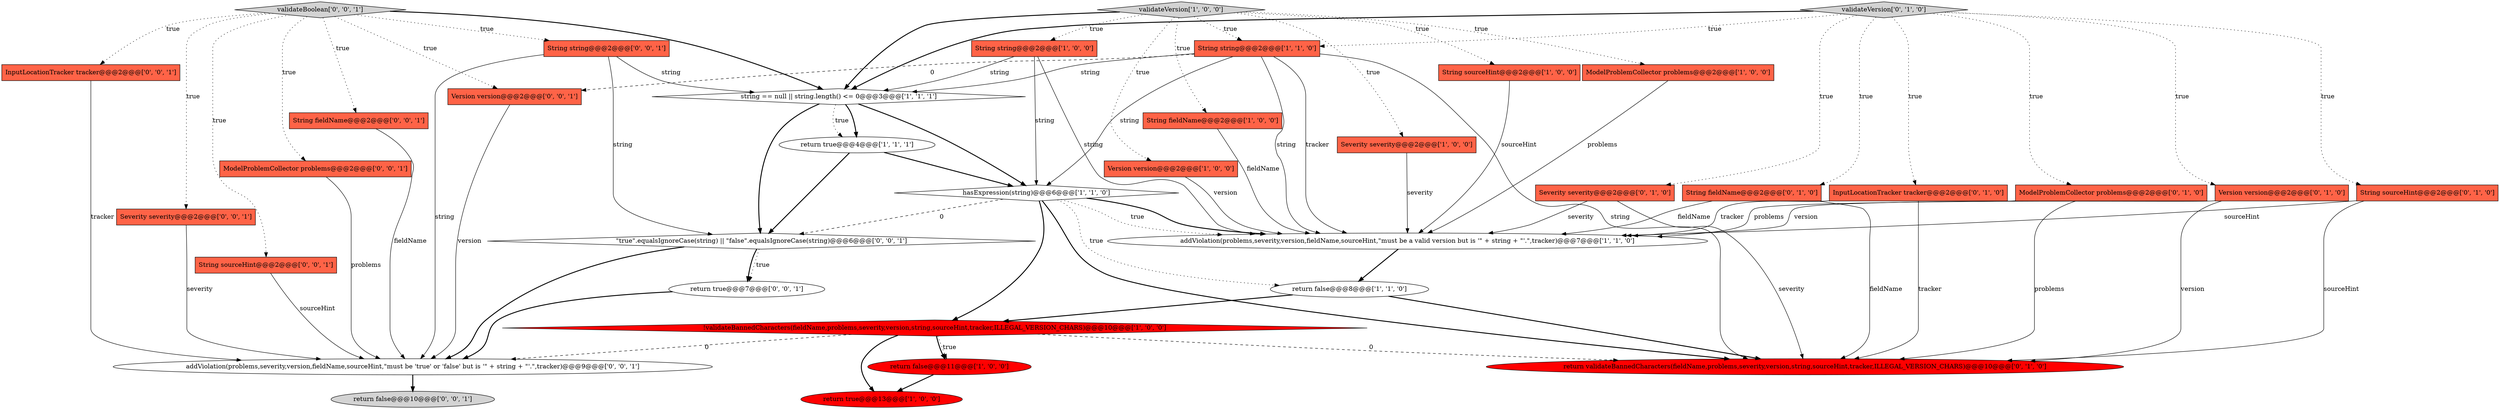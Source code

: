 digraph {
35 [style = filled, label = "Version version@@@2@@@['0', '0', '1']", fillcolor = tomato, shape = box image = "AAA0AAABBB3BBB"];
25 [style = filled, label = "InputLocationTracker tracker@@@2@@@['0', '0', '1']", fillcolor = tomato, shape = box image = "AAA0AAABBB3BBB"];
32 [style = filled, label = "addViolation(problems,severity,version,fieldName,sourceHint,\"must be 'true' or 'false' but is '\" + string + \"'.\",tracker)@@@9@@@['0', '0', '1']", fillcolor = white, shape = ellipse image = "AAA0AAABBB3BBB"];
0 [style = filled, label = "return true@@@13@@@['1', '0', '0']", fillcolor = red, shape = ellipse image = "AAA1AAABBB1BBB"];
34 [style = filled, label = "return false@@@10@@@['0', '0', '1']", fillcolor = lightgray, shape = ellipse image = "AAA0AAABBB3BBB"];
4 [style = filled, label = "ModelProblemCollector problems@@@2@@@['1', '0', '0']", fillcolor = tomato, shape = box image = "AAA0AAABBB1BBB"];
26 [style = filled, label = "String fieldName@@@2@@@['0', '0', '1']", fillcolor = tomato, shape = box image = "AAA0AAABBB3BBB"];
2 [style = filled, label = "String fieldName@@@2@@@['1', '0', '0']", fillcolor = tomato, shape = box image = "AAA0AAABBB1BBB"];
3 [style = filled, label = "return true@@@4@@@['1', '1', '1']", fillcolor = white, shape = ellipse image = "AAA0AAABBB1BBB"];
19 [style = filled, label = "validateVersion['0', '1', '0']", fillcolor = lightgray, shape = diamond image = "AAA0AAABBB2BBB"];
6 [style = filled, label = "Severity severity@@@2@@@['1', '0', '0']", fillcolor = tomato, shape = box image = "AAA0AAABBB1BBB"];
15 [style = filled, label = "String string@@@2@@@['1', '1', '0']", fillcolor = tomato, shape = box image = "AAA0AAABBB1BBB"];
7 [style = filled, label = "return false@@@11@@@['1', '0', '0']", fillcolor = red, shape = ellipse image = "AAA1AAABBB1BBB"];
30 [style = filled, label = "\"true\".equalsIgnoreCase(string) || \"false\".equalsIgnoreCase(string)@@@6@@@['0', '0', '1']", fillcolor = white, shape = diamond image = "AAA0AAABBB3BBB"];
5 [style = filled, label = "hasExpression(string)@@@6@@@['1', '1', '0']", fillcolor = white, shape = diamond image = "AAA0AAABBB1BBB"];
33 [style = filled, label = "ModelProblemCollector problems@@@2@@@['0', '0', '1']", fillcolor = tomato, shape = box image = "AAA0AAABBB3BBB"];
21 [style = filled, label = "Severity severity@@@2@@@['0', '1', '0']", fillcolor = tomato, shape = box image = "AAA0AAABBB2BBB"];
16 [style = filled, label = "String fieldName@@@2@@@['0', '1', '0']", fillcolor = tomato, shape = box image = "AAA0AAABBB2BBB"];
11 [style = filled, label = "string == null || string.length() <= 0@@@3@@@['1', '1', '1']", fillcolor = white, shape = diamond image = "AAA0AAABBB1BBB"];
12 [style = filled, label = "!validateBannedCharacters(fieldName,problems,severity,version,string,sourceHint,tracker,ILLEGAL_VERSION_CHARS)@@@10@@@['1', '0', '0']", fillcolor = red, shape = diamond image = "AAA1AAABBB1BBB"];
1 [style = filled, label = "return false@@@8@@@['1', '1', '0']", fillcolor = white, shape = ellipse image = "AAA0AAABBB1BBB"];
14 [style = filled, label = "addViolation(problems,severity,version,fieldName,sourceHint,\"must be a valid version but is '\" + string + \"'.\",tracker)@@@7@@@['1', '1', '0']", fillcolor = white, shape = ellipse image = "AAA0AAABBB1BBB"];
17 [style = filled, label = "InputLocationTracker tracker@@@2@@@['0', '1', '0']", fillcolor = tomato, shape = box image = "AAA0AAABBB2BBB"];
23 [style = filled, label = "ModelProblemCollector problems@@@2@@@['0', '1', '0']", fillcolor = tomato, shape = box image = "AAA0AAABBB2BBB"];
29 [style = filled, label = "Severity severity@@@2@@@['0', '0', '1']", fillcolor = tomato, shape = box image = "AAA0AAABBB3BBB"];
10 [style = filled, label = "Version version@@@2@@@['1', '0', '0']", fillcolor = tomato, shape = box image = "AAA0AAABBB1BBB"];
22 [style = filled, label = "Version version@@@2@@@['0', '1', '0']", fillcolor = tomato, shape = box image = "AAA0AAABBB2BBB"];
28 [style = filled, label = "validateBoolean['0', '0', '1']", fillcolor = lightgray, shape = diamond image = "AAA0AAABBB3BBB"];
20 [style = filled, label = "String sourceHint@@@2@@@['0', '1', '0']", fillcolor = tomato, shape = box image = "AAA0AAABBB2BBB"];
18 [style = filled, label = "return validateBannedCharacters(fieldName,problems,severity,version,string,sourceHint,tracker,ILLEGAL_VERSION_CHARS)@@@10@@@['0', '1', '0']", fillcolor = red, shape = ellipse image = "AAA1AAABBB2BBB"];
24 [style = filled, label = "String string@@@2@@@['0', '0', '1']", fillcolor = tomato, shape = box image = "AAA0AAABBB3BBB"];
8 [style = filled, label = "validateVersion['1', '0', '0']", fillcolor = lightgray, shape = diamond image = "AAA0AAABBB1BBB"];
9 [style = filled, label = "String string@@@2@@@['1', '0', '0']", fillcolor = tomato, shape = box image = "AAA0AAABBB1BBB"];
27 [style = filled, label = "return true@@@7@@@['0', '0', '1']", fillcolor = white, shape = ellipse image = "AAA0AAABBB3BBB"];
13 [style = filled, label = "String sourceHint@@@2@@@['1', '0', '0']", fillcolor = tomato, shape = box image = "AAA0AAABBB1BBB"];
31 [style = filled, label = "String sourceHint@@@2@@@['0', '0', '1']", fillcolor = tomato, shape = box image = "AAA0AAABBB3BBB"];
16->14 [style = solid, label="fieldName"];
27->32 [style = bold, label=""];
23->14 [style = solid, label="problems"];
28->35 [style = dotted, label="true"];
28->25 [style = dotted, label="true"];
5->1 [style = dotted, label="true"];
19->11 [style = bold, label=""];
32->34 [style = bold, label=""];
8->4 [style = dotted, label="true"];
12->7 [style = bold, label=""];
17->18 [style = solid, label="tracker"];
9->11 [style = solid, label="string"];
3->5 [style = bold, label=""];
1->12 [style = bold, label=""];
6->14 [style = solid, label="severity"];
20->18 [style = solid, label="sourceHint"];
8->11 [style = bold, label=""];
3->30 [style = bold, label=""];
35->32 [style = solid, label="version"];
13->14 [style = solid, label="sourceHint"];
19->17 [style = dotted, label="true"];
9->14 [style = solid, label="string"];
30->27 [style = bold, label=""];
7->0 [style = bold, label=""];
19->21 [style = dotted, label="true"];
4->14 [style = solid, label="problems"];
9->5 [style = solid, label="string"];
28->29 [style = dotted, label="true"];
21->18 [style = solid, label="severity"];
28->24 [style = dotted, label="true"];
31->32 [style = solid, label="sourceHint"];
19->22 [style = dotted, label="true"];
12->7 [style = dotted, label="true"];
11->30 [style = bold, label=""];
21->14 [style = solid, label="severity"];
5->30 [style = dashed, label="0"];
8->2 [style = dotted, label="true"];
12->32 [style = dashed, label="0"];
8->15 [style = dotted, label="true"];
30->32 [style = bold, label=""];
5->18 [style = bold, label=""];
24->11 [style = solid, label="string"];
19->15 [style = dotted, label="true"];
10->14 [style = solid, label="version"];
15->14 [style = solid, label="string"];
15->35 [style = dashed, label="0"];
11->5 [style = bold, label=""];
15->5 [style = solid, label="string"];
8->6 [style = dotted, label="true"];
16->18 [style = solid, label="fieldName"];
11->3 [style = bold, label=""];
33->32 [style = solid, label="problems"];
15->14 [style = solid, label="tracker"];
8->13 [style = dotted, label="true"];
8->9 [style = dotted, label="true"];
15->11 [style = solid, label="string"];
11->3 [style = dotted, label="true"];
2->14 [style = solid, label="fieldName"];
5->14 [style = dotted, label="true"];
28->31 [style = dotted, label="true"];
15->18 [style = solid, label="string"];
30->27 [style = dotted, label="true"];
19->20 [style = dotted, label="true"];
28->33 [style = dotted, label="true"];
28->11 [style = bold, label=""];
25->32 [style = solid, label="tracker"];
19->23 [style = dotted, label="true"];
17->14 [style = solid, label="tracker"];
1->18 [style = bold, label=""];
5->14 [style = bold, label=""];
8->10 [style = dotted, label="true"];
12->0 [style = bold, label=""];
23->18 [style = solid, label="problems"];
14->1 [style = bold, label=""];
29->32 [style = solid, label="severity"];
5->12 [style = bold, label=""];
26->32 [style = solid, label="fieldName"];
28->26 [style = dotted, label="true"];
24->30 [style = solid, label="string"];
19->16 [style = dotted, label="true"];
22->14 [style = solid, label="version"];
20->14 [style = solid, label="sourceHint"];
24->32 [style = solid, label="string"];
12->18 [style = dashed, label="0"];
22->18 [style = solid, label="version"];
}
